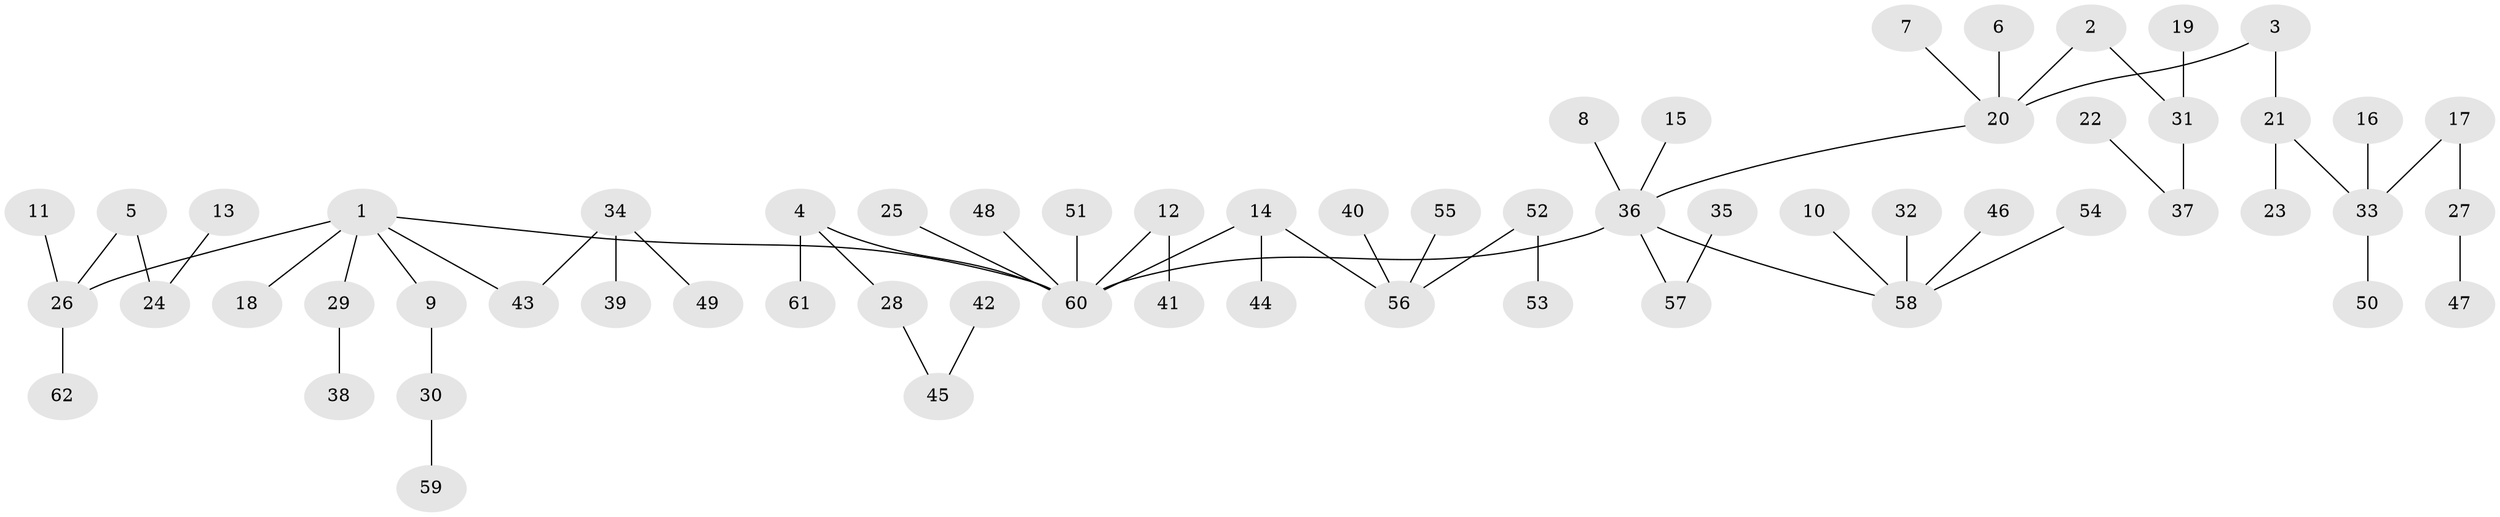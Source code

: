 // original degree distribution, {3: 0.12903225806451613, 9: 0.008064516129032258, 4: 0.056451612903225805, 7: 0.008064516129032258, 6: 0.016129032258064516, 2: 0.29838709677419356, 5: 0.016129032258064516, 1: 0.46774193548387094}
// Generated by graph-tools (version 1.1) at 2025/50/03/09/25 03:50:25]
// undirected, 62 vertices, 61 edges
graph export_dot {
graph [start="1"]
  node [color=gray90,style=filled];
  1;
  2;
  3;
  4;
  5;
  6;
  7;
  8;
  9;
  10;
  11;
  12;
  13;
  14;
  15;
  16;
  17;
  18;
  19;
  20;
  21;
  22;
  23;
  24;
  25;
  26;
  27;
  28;
  29;
  30;
  31;
  32;
  33;
  34;
  35;
  36;
  37;
  38;
  39;
  40;
  41;
  42;
  43;
  44;
  45;
  46;
  47;
  48;
  49;
  50;
  51;
  52;
  53;
  54;
  55;
  56;
  57;
  58;
  59;
  60;
  61;
  62;
  1 -- 9 [weight=1.0];
  1 -- 18 [weight=1.0];
  1 -- 26 [weight=1.0];
  1 -- 29 [weight=1.0];
  1 -- 43 [weight=1.0];
  1 -- 60 [weight=1.0];
  2 -- 20 [weight=1.0];
  2 -- 31 [weight=1.0];
  3 -- 20 [weight=1.0];
  3 -- 21 [weight=1.0];
  4 -- 28 [weight=1.0];
  4 -- 60 [weight=1.0];
  4 -- 61 [weight=1.0];
  5 -- 24 [weight=1.0];
  5 -- 26 [weight=1.0];
  6 -- 20 [weight=1.0];
  7 -- 20 [weight=1.0];
  8 -- 36 [weight=1.0];
  9 -- 30 [weight=1.0];
  10 -- 58 [weight=1.0];
  11 -- 26 [weight=1.0];
  12 -- 41 [weight=1.0];
  12 -- 60 [weight=1.0];
  13 -- 24 [weight=1.0];
  14 -- 44 [weight=1.0];
  14 -- 56 [weight=1.0];
  14 -- 60 [weight=1.0];
  15 -- 36 [weight=1.0];
  16 -- 33 [weight=1.0];
  17 -- 27 [weight=1.0];
  17 -- 33 [weight=1.0];
  19 -- 31 [weight=1.0];
  20 -- 36 [weight=1.0];
  21 -- 23 [weight=1.0];
  21 -- 33 [weight=1.0];
  22 -- 37 [weight=1.0];
  25 -- 60 [weight=1.0];
  26 -- 62 [weight=1.0];
  27 -- 47 [weight=1.0];
  28 -- 45 [weight=1.0];
  29 -- 38 [weight=1.0];
  30 -- 59 [weight=1.0];
  31 -- 37 [weight=1.0];
  32 -- 58 [weight=1.0];
  33 -- 50 [weight=1.0];
  34 -- 39 [weight=1.0];
  34 -- 43 [weight=1.0];
  34 -- 49 [weight=1.0];
  35 -- 57 [weight=1.0];
  36 -- 57 [weight=1.0];
  36 -- 58 [weight=1.0];
  36 -- 60 [weight=1.0];
  40 -- 56 [weight=1.0];
  42 -- 45 [weight=1.0];
  46 -- 58 [weight=1.0];
  48 -- 60 [weight=1.0];
  51 -- 60 [weight=1.0];
  52 -- 53 [weight=1.0];
  52 -- 56 [weight=1.0];
  54 -- 58 [weight=1.0];
  55 -- 56 [weight=1.0];
}
